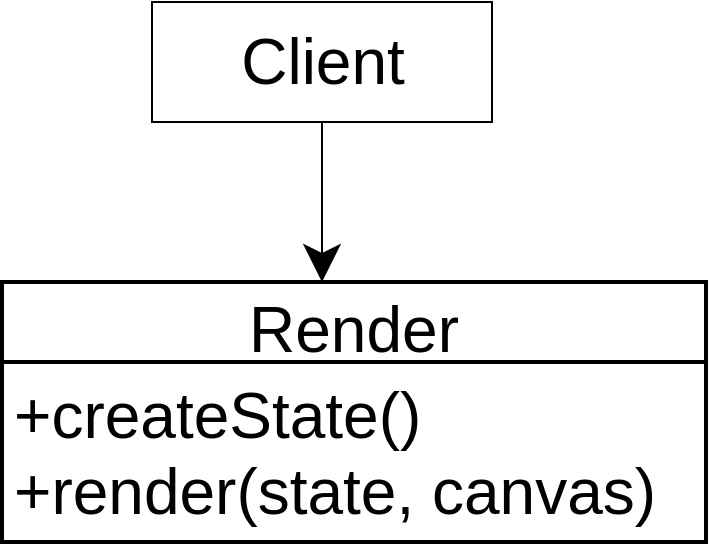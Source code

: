 <mxfile version="14.6.13" type="device"><diagram id="BC8xdCR4pu-JVBPgS2lv" name="第 1 页"><mxGraphModel dx="1106" dy="852" grid="1" gridSize="10" guides="1" tooltips="1" connect="1" arrows="1" fold="1" page="1" pageScale="1" pageWidth="827" pageHeight="1169" math="0" shadow="0"><root><mxCell id="0"/><mxCell id="1" parent="0"/><mxCell id="oUJfbf718vEpNLZcO_ho-3" value="" style="edgeStyle=orthogonalEdgeStyle;rounded=0;orthogonalLoop=1;jettySize=auto;html=1;endSize=16;startSize=16;" parent="1" source="oUJfbf718vEpNLZcO_ho-1" edge="1"><mxGeometry relative="1" as="geometry"><mxPoint x="370" y="320" as="targetPoint"/></mxGeometry></mxCell><mxCell id="oUJfbf718vEpNLZcO_ho-1" value="Client" style="html=1;fontSize=32;" parent="1" vertex="1"><mxGeometry x="285" y="180.0" width="170" height="60" as="geometry"/></mxCell><mxCell id="oUJfbf718vEpNLZcO_ho-23" value="Render" style="swimlane;childLayout=stackLayout;horizontal=1;startSize=40;horizontalStack=0;rounded=0;fontSize=32;fontStyle=0;strokeWidth=2;resizeParent=0;resizeLast=1;shadow=0;dashed=0;align=center;" parent="1" vertex="1"><mxGeometry x="210" y="320" width="352" height="130" as="geometry"/></mxCell><mxCell id="oUJfbf718vEpNLZcO_ho-24" value="+createState()&#10;+render(state, canvas)" style="align=left;strokeColor=none;fillColor=none;spacingLeft=4;fontSize=32;verticalAlign=top;resizable=0;rotatable=0;part=1;" parent="oUJfbf718vEpNLZcO_ho-23" vertex="1"><mxGeometry y="40" width="352" height="90" as="geometry"/></mxCell></root></mxGraphModel></diagram></mxfile>
